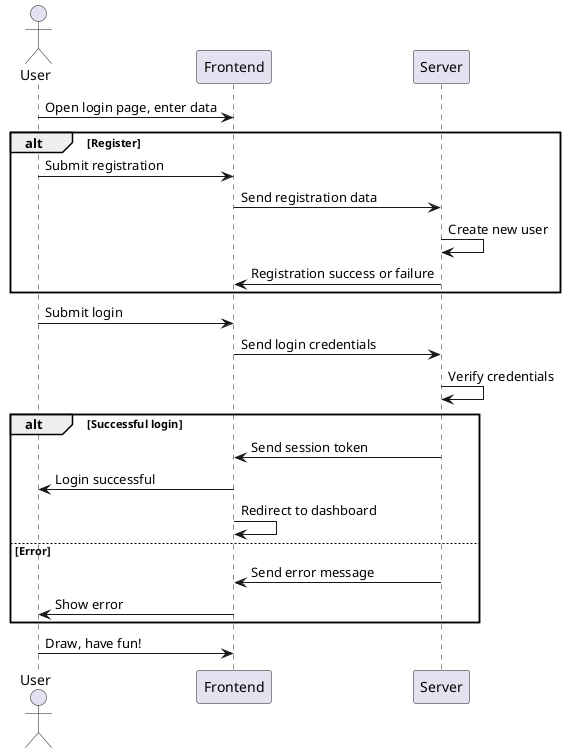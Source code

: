 @startuml
actor User
participant "Frontend" as FE
participant "Server" as BE

User -> FE: Open login page, enter data

alt Register
    User -> FE: Submit registration
    FE -> BE: Send registration data
    BE -> BE: Create new user
    BE -> FE: Registration success or failure
end

User -> FE: Submit login
FE -> BE: Send login credentials
BE -> BE: Verify credentials

alt Successful login
    BE -> FE: Send session token
    FE -> User: Login successful
    FE -> FE: Redirect to dashboard
else Error
    BE -> FE: Send error message
    FE -> User: Show error
end

User -> FE: Draw, have fun!
@enduml
